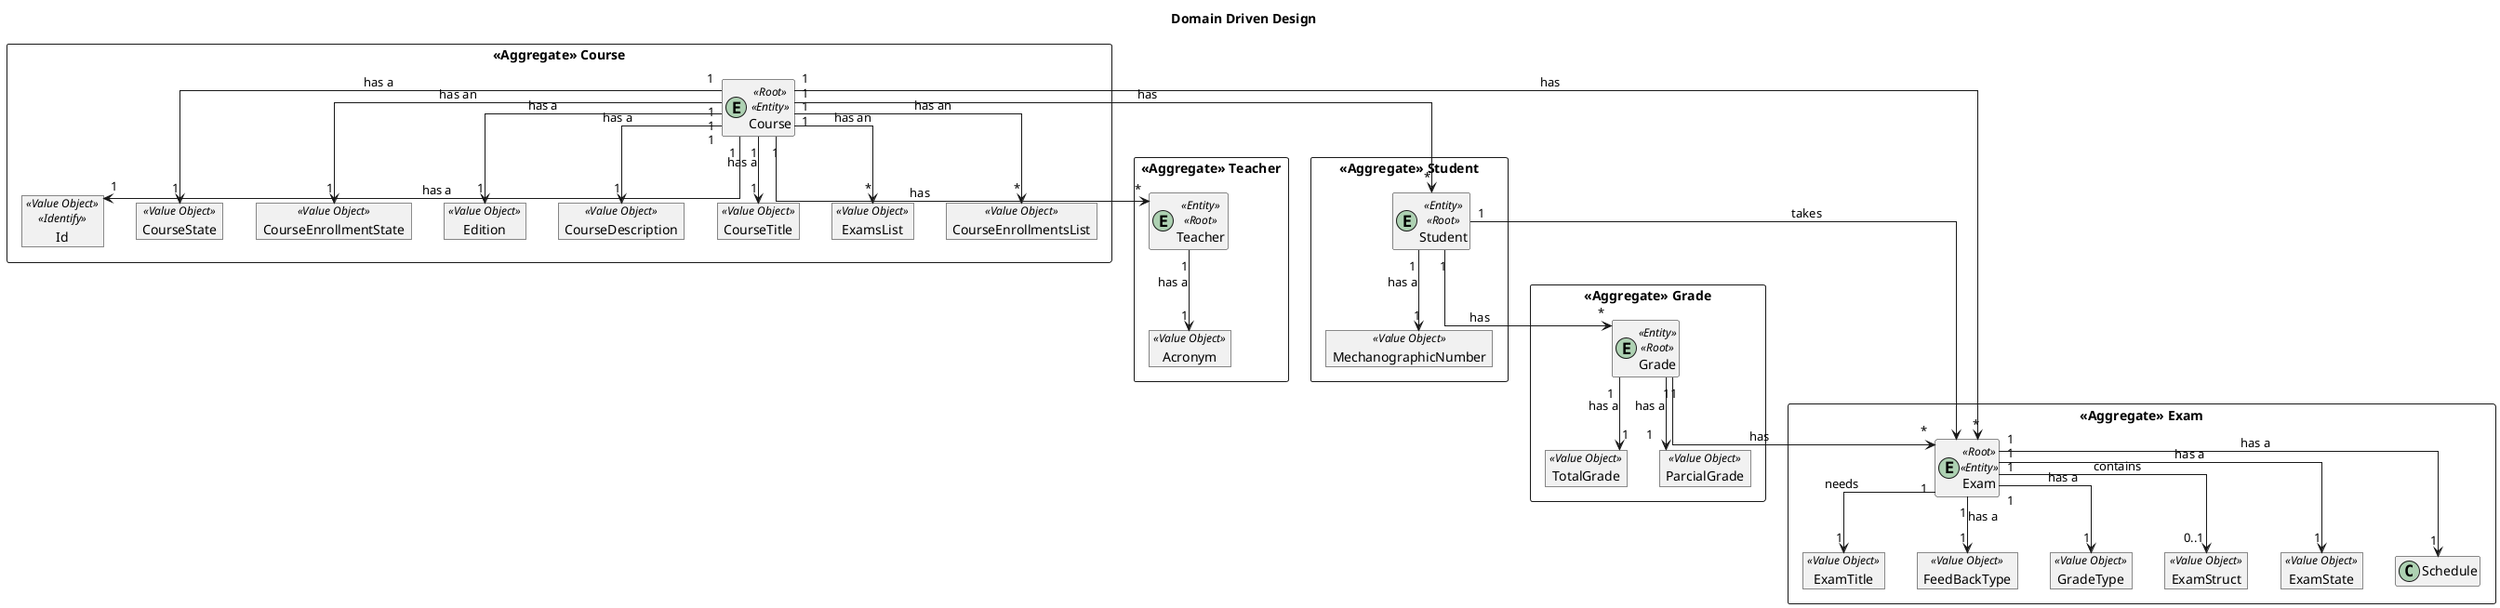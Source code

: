 @startuml

hide field
hide methods

title Domain Driven Design

skinparam linetype ortho

rectangle "<<Aggregate>> Course" {

    entity Course<<Root>><<Entity>>
    object Id<<Value Object>><<Identify>>
    object CourseState<<Value Object>>
    object CourseEnrollmentState <<Value Object>>
    object Edition <<Value Object>>
    object CourseDescription <<Value Object>>
    object CourseTitle <<Value Object>>
    object ExamsList <<Value Object>>
    object CourseEnrollmentsList <<Value Object>>

    Course"1" --> "1"CourseTitle: has a
    Course"1" --> "1"Id : has a
    Course"1" --> "1"CourseDescription : has a
    Course"1"-->"1"CourseState : has a
    Course"1"-->"1"CourseEnrollmentState: has an
    Course"1" -->"1"Edition : has a
    Course"1" -->"*"ExamsList : has an
    Course"1" -->"*"CourseEnrollmentsList : has an
}

rectangle "<<Aggregate>> Teacher" {

    entity Teacher<<Entity>><<Root>>
    object Acronym<<Value Object>>

    Teacher"1" --> "1"Acronym : has a
}

rectangle "<<Aggregate>> Exam" {
    entity Exam <<Root>><<Entity>>

    object ExamTitle<<Value Object>>
    object FeedBackType <<Value Object>>
    object GradeType <<Value Object>>
    object ExamStruct<<Value Object>>
    object ExamState <<Value Object>>


    Exam"1"-->"1"ExamTitle : needs
    Exam"1"-->"1"ExamState : has a
    Exam"1"-->"1"FeedBackType: has a
    Exam"1"-->"1"GradeType: has a
    Exam"1"-->"0..1"ExamStruct: contains
    Exam "1"-->"1" Schedule: has a
}

rectangle "<<Aggregate>> Student" {

    entity Student<<Entity>><<Root>>
    object MechanographicNumber<<Value Object>>

    Student "1" -->"1"MechanographicNumber: has a
}

rectangle "<<Aggregate>> Grade" {

    entity Grade<<Entity>><<Root>>
    Object TotalGrade<<Value Object>>
    Object ParcialGrade<<Value Object>>

    Grade "1" -->"1" TotalGrade : has a
    Grade "1" -->"1" ParcialGrade : has a
}

Course"1" --> "*" Teacher : has
Course"1" --> "*" Exam : has
Course"1" --> "*" Student : has
Student"1" --> "*" Grade : has
Student"1" --> Exam : takes
Grade"1" --> "*" Exam : has

@enduml